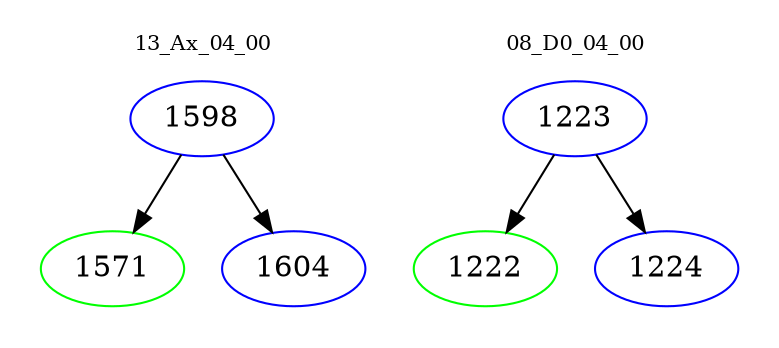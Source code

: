 digraph{
subgraph cluster_0 {
color = white
label = "13_Ax_04_00";
fontsize=10;
T0_1598 [label="1598", color="blue"]
T0_1598 -> T0_1571 [color="black"]
T0_1571 [label="1571", color="green"]
T0_1598 -> T0_1604 [color="black"]
T0_1604 [label="1604", color="blue"]
}
subgraph cluster_1 {
color = white
label = "08_D0_04_00";
fontsize=10;
T1_1223 [label="1223", color="blue"]
T1_1223 -> T1_1222 [color="black"]
T1_1222 [label="1222", color="green"]
T1_1223 -> T1_1224 [color="black"]
T1_1224 [label="1224", color="blue"]
}
}
